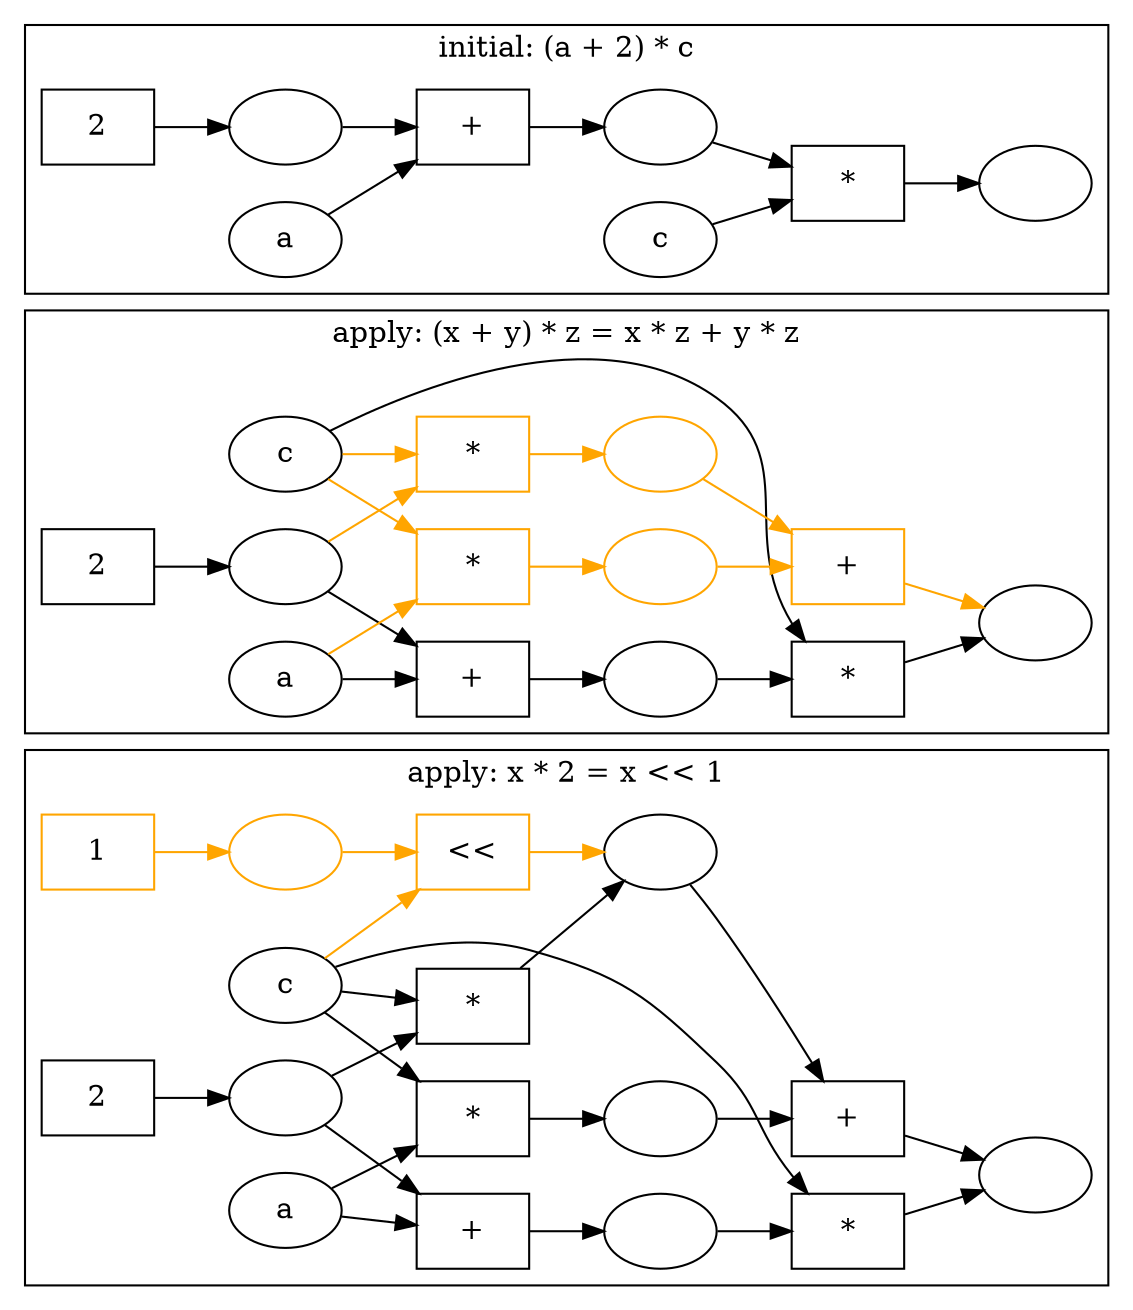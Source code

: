 
// (a + 2) * c



digraph G {
    rankdir = "LR";

    subgraph cluster_shift {
        label = "apply: x * 2 = x << 1";
        //subgraph cluster_enodes {
        //    label = "enodes";
        lit2_1 [label = "2", shape=rect];
        lit1_1 [label = "1", color = "orange", shape=rect];
        add_a_2_1 [label = "+", shape=rect];
        mul_c_1 [label = "*", shape=rect];
        mul_a_c_1 [label = "*", shape=rect];
        mul_2_c_1 [label = "*", shape=rect];
        add_dist_1 [label = "+", shape=rect];
        c_shift_1_1 [label = "<<", color = "orange", shape=rect];
        //}

        lit2_1 -> elit2_1 ;
        lit1_1 -> elit1_1 [color = "orange"];
        add_a_2_1 -> eadd_a_2_1 ;
        mul_c_1 -> emul_c_1 ;

        c_1 -> mul_2_c_1 ;
        elit2_1 -> mul_2_c_1 ;
        mul_2_c_1 -> emul_2_c_1 ;

        c_1 -> c_shift_1_1 [color = "orange"];
        elit1_1 -> c_shift_1_1 [color = "orange"];
        c_shift_1_1 -> emul_2_c_1 [color = "orange"];

        c_1 -> mul_a_c_1 ;
        a_1 -> mul_a_c_1 ;
        mul_a_c_1 -> emul_a_c_1 ;

        emul_a_c_1 -> add_dist_1 ;
        emul_2_c_1 -> add_dist_1 ;
        add_dist_1 -> emul_c_1 ;

        elit2_1 -> add_a_2_1 ;
        a_1 -> add_a_2_1 ;

        eadd_a_2_1 -> mul_c_1 ;
        c_1 -> mul_c_1 ;


        //subgraph cluster_eclasses {
        //    label = "eclasses";
        eadd_a_2_1 [label = ""];
        elit2_1 [label = ""];
        a_1 [label = "a"];
        c_1 [label = "c"];
        emul_c_1 [label = ""];
        emul_2_c_1 [label = ""];
        emul_a_c_1 [label = ""];
        elit1_1 [label = "", color="orange"];
        //}
    }

    subgraph cluster_dist {
        label = "apply: (x + y) * z = x * z + y * z";
        //subgraph cluster_enodes {
        //    label = "enodes";
        lit2_0 [label = "2", shape=rect];
        add_a_2_0 [label = "+", shape=rect];
        mul_c_0 [label = "*", shape=rect];
        mul_a_c_0 [label = "*", color = "orange", shape=rect];
        mul_2_c_0 [label = "*", color = "orange", shape=rect];
        add_dist_0 [label = "+", color = "orange", shape=rect];
        //}

        lit2_0 -> elit2_0;
        add_a_2_0 -> eadd_a_2_0;
        mul_c_0 -> emul_c_0;

        c_0 -> mul_2_c_0 [color = "orange"];
        elit2_0 -> mul_2_c_0 [color = "orange"];
        mul_2_c_0 -> emul_2_c_0 [color="orange"];

        c_0 -> mul_a_c_0 [color = "orange"];
        a_0 -> mul_a_c_0 [color = "orange"];
        mul_a_c_0 -> emul_a_c_0 [color = "orange"];

        emul_a_c_0 -> add_dist_0 [color = "orange"];
        emul_2_c_0 -> add_dist_0 [color = "orange"];
        add_dist_0 -> emul_c_0 [color = "orange"];

        elit2_0 -> add_a_2_0;
        a_0 -> add_a_2_0;

        eadd_a_2_0 -> mul_c_0;
        c_0 -> mul_c_0;


        //subgraph cluster_eclasses {
        //    label = "eclasses";
        eadd_a_2_0 [label = ""];
        elit2_0 [label = ""];
        a_0 [label = "a"];
        c_0 [label = "c"];
        emul_c_0 [label = ""];
        emul_2_c_0 [label = "", color = "orange"];
        emul_a_c_0 [label = "", color = "orange"];
        //}
    }


    subgraph cluster_initial {
        label = "initial: (a + 2) * c";
        //subgraph cluster_enodes {
        //    label = "enodes";
        lit2 [label = "2", shape=rect];
        add_a_2 [label = "+", shape=rect];
        mul_c [label = "*", shape=rect];
        //}

        lit2 -> elit2;
        add_a_2 -> eadd_a_2;
        mul_c -> emul_c;

        elit2 -> add_a_2;
        a -> add_a_2;

        eadd_a_2 -> mul_c;
        c -> mul_c;


        //subgraph cluster_eclasses {
        //    label = "eclasses";
        eadd_a_2 [label = ""];
        elit2 [label = ""];
        a [label = "a"];
        c [label = "c"];
        emul_c [label = ""];
        //}
    }
}

